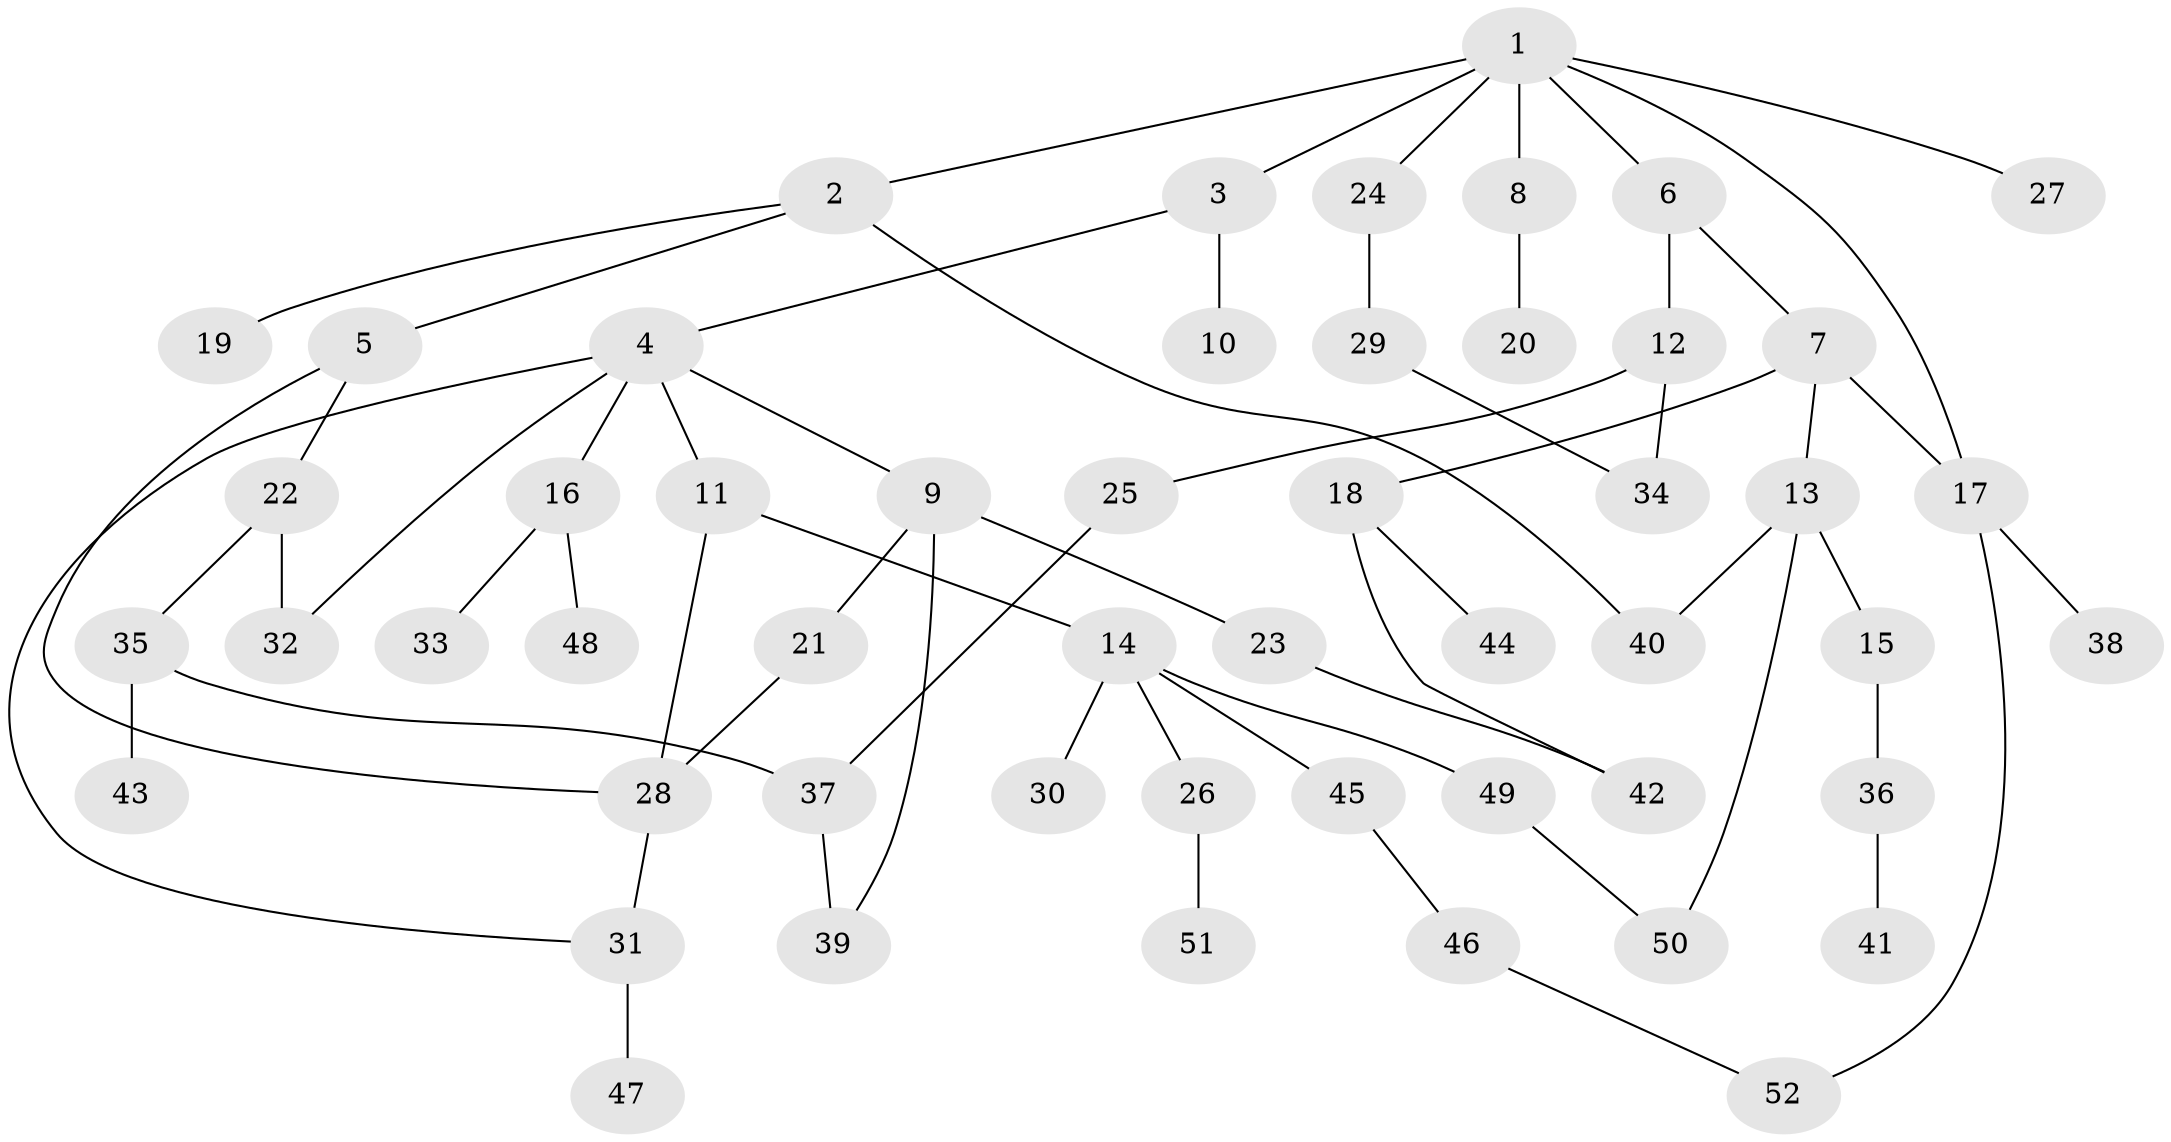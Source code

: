 // coarse degree distribution, {2: 0.3, 1: 0.45, 3: 0.05, 5: 0.05, 8: 0.05, 7: 0.05, 4: 0.05}
// Generated by graph-tools (version 1.1) at 2025/45/03/04/25 21:45:22]
// undirected, 52 vertices, 63 edges
graph export_dot {
graph [start="1"]
  node [color=gray90,style=filled];
  1;
  2;
  3;
  4;
  5;
  6;
  7;
  8;
  9;
  10;
  11;
  12;
  13;
  14;
  15;
  16;
  17;
  18;
  19;
  20;
  21;
  22;
  23;
  24;
  25;
  26;
  27;
  28;
  29;
  30;
  31;
  32;
  33;
  34;
  35;
  36;
  37;
  38;
  39;
  40;
  41;
  42;
  43;
  44;
  45;
  46;
  47;
  48;
  49;
  50;
  51;
  52;
  1 -- 2;
  1 -- 3;
  1 -- 6;
  1 -- 8;
  1 -- 24;
  1 -- 27;
  1 -- 17;
  2 -- 5;
  2 -- 19;
  2 -- 40;
  3 -- 4;
  3 -- 10;
  4 -- 9;
  4 -- 11;
  4 -- 16;
  4 -- 31;
  4 -- 32;
  5 -- 22;
  5 -- 28;
  6 -- 7;
  6 -- 12;
  7 -- 13;
  7 -- 17;
  7 -- 18;
  8 -- 20;
  9 -- 21;
  9 -- 23;
  9 -- 39;
  11 -- 14;
  11 -- 28;
  12 -- 25;
  12 -- 34;
  13 -- 15;
  13 -- 40;
  13 -- 50;
  14 -- 26;
  14 -- 30;
  14 -- 45;
  14 -- 49;
  15 -- 36;
  16 -- 33;
  16 -- 48;
  17 -- 38;
  17 -- 52;
  18 -- 44;
  18 -- 42;
  21 -- 28;
  22 -- 32;
  22 -- 35;
  23 -- 42;
  24 -- 29;
  25 -- 37;
  26 -- 51;
  28 -- 31;
  29 -- 34;
  31 -- 47;
  35 -- 37;
  35 -- 43;
  36 -- 41;
  37 -- 39;
  45 -- 46;
  46 -- 52;
  49 -- 50;
}
